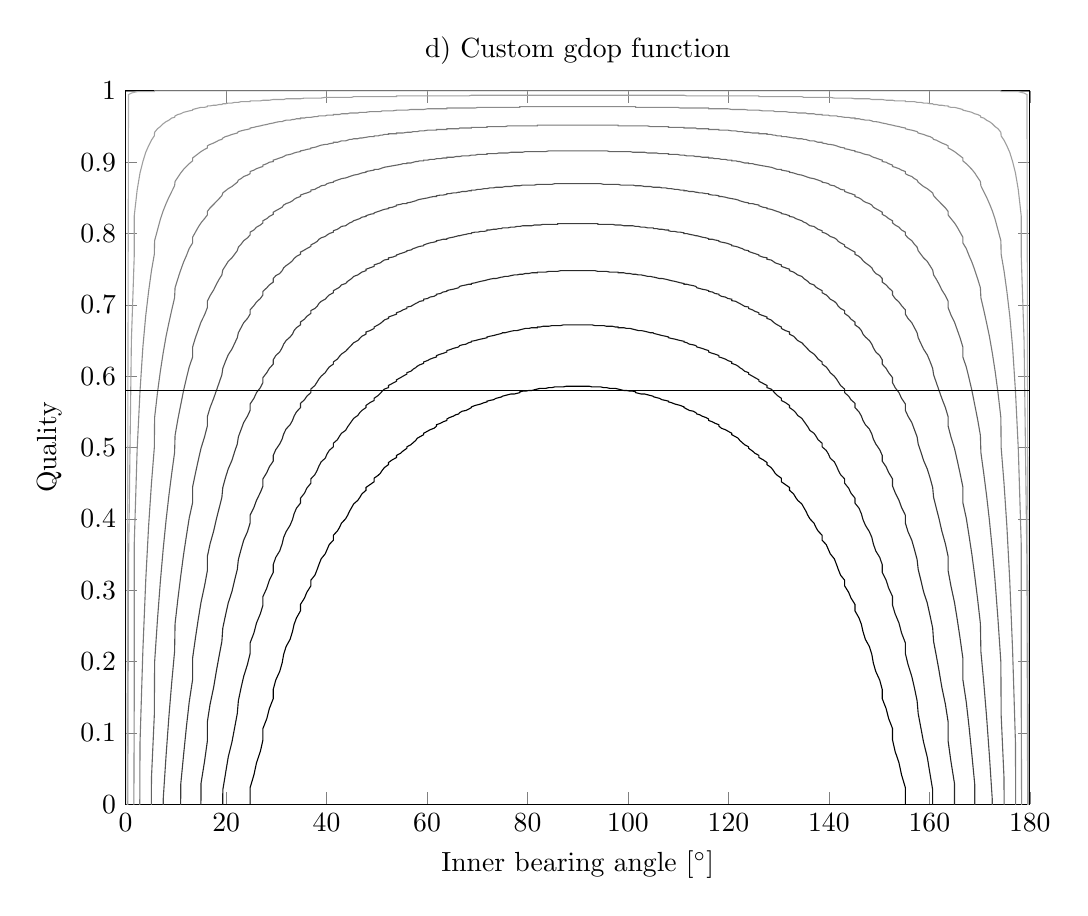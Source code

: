 % This file was created by matlab2tikz v0.4.0.
% Copyright (c) 2008--2013, Nico Schlömer <nico.schloemer@gmail.com>
% All rights reserved.
% 
% The latest updates can be retrieved from
%   http://www.mathworks.com/matlabcentral/fileexchange/22022-matlab2tikz
% where you can also make suggestions and rate matlab2tikz.
% 
% 
% 

% defining custom colors
\definecolor{mycolor1}{rgb}{0.622,0.622,0.622}%
\definecolor{mycolor2}{rgb}{0.544,0.544,0.544}%
\definecolor{mycolor3}{rgb}{0.467,0.467,0.467}%
\definecolor{mycolor4}{rgb}{0.389,0.389,0.389}%

\begin{tikzpicture}

\begin{axis}[%
width=4.521in,
height=3.566in,
scale only axis,
xmin=0,
xmax=180,
xlabel={Inner bearing angle $[^{\circ}]$},
ymin=0,
ymax=1,
ylabel={Quality},
title={d) Custom gdop function}
]
\addplot [
color=white!70!black,
solid,
forget plot
]
table[row sep=crcr]{
0 -1\\
0.573 0.995\\
1.146 0.997\\
1.718 0.998\\
1.718 0.998\\
2.291 0.999\\
2.862 0.999\\
3.434 0.999\\
4.004 0.999\\
4.574 0.999\\
5.143 0.999\\
5.711 0.999\\
5.768 1.0\\
6.34 1.0\\
6.911 1.0\\
7.481 1.0\\
8.049 1.0\\
8.616 1.0\\
9.181 1.0\\
9.744 1.0\\
9.841 1.0\\
10.408 1.0\\
10.972 1.0\\
11.535 1.0\\
12.095 1.0\\
12.653 1.0\\
13.339 1.0\\
13.339 1.0\\
13.897 1.0\\
14.452 1.0\\
15.005 1.0\\
15.709 1.0\\
16.26 1.0\\
16.26 1.0\\
16.809 1.0\\
17.526 1.0\\
18.072 1.0\\
18.616 1.0\\
19.156 1.0\\
19.344 1.0\\
19.885 1.0\\
20.422 1.0\\
21.161 1.0\\
21.695 1.0\\
22.225 1.0\\
22.443 1.0\\
22.973 1.0\\
23.499 1.0\\
24.254 1.0\\
24.775 1.0\\
24.775 1.0\\
25.537 1.0\\
26.053 1.0\\
26.822 1.0\\
27.332 1.0\\
27.332 1.0\\
28.106 1.0\\
28.61 1.0\\
29.389 1.0\\
29.389 1.0\\
29.887 1.0\\
30.669 1.0\\
31.159 1.0\\
31.457 1.0\\
31.945 1.0\\
32.735 1.0\\
33.215 1.0\\
33.53 1.0\\
34.007 1.0\\
34.804 1.0\\
34.804 1.0\\
35.605 1.0\\
36.069 1.0\\
36.87 1.0\\
36.87 1.0\\
37.674 1.0\\
38.125 1.0\\
38.48 1.0\\
38.928 1.0\\
39.732 1.0\\
40.101 1.0\\
40.539 1.0\\
41.348 1.0\\
41.348 1.0\\
42.158 1.0\\
42.58 1.0\\
42.969 1.0\\
43.781 1.0\\
44.193 1.0\\
44.594 1.0\\
45 1.0\\
45.406 1.0\\
46.219 1.0\\
46.614 1.0\\
47.031 1.0\\
47.842 1.0\\
47.842 1.0\\
48.652 1.0\\
49.461 1.0\\
49.461 1.0\\
50.268 1.0\\
50.711 1.0\\
51.072 1.0\\
51.52 1.0\\
52.326 1.0\\
52.326 1.0\\
53.13 1.0\\
53.931 1.0\\
53.931 1.0\\
54.728 1.0\\
55.196 1.0\\
55.993 1.0\\
55.993 1.0\\
56.785 1.0\\
57.265 1.0\\
57.75 1.0\\
58.055 1.0\\
58.543 1.0\\
59.331 1.0\\
59.331 1.0\\
60.113 1.0\\
60.611 1.0\\
61.39 1.0\\
61.894 1.0\\
61.894 1.0\\
62.668 1.0\\
63.178 1.0\\
63.947 1.0\\
63.947 1.0\\
64.463 1.0\\
65.225 1.0\\
65.746 1.0\\
66.272 1.0\\
66.501 1.0\\
67.027 1.0\\
67.775 1.0\\
68.305 1.0\\
68.839 1.0\\
68.839 1.0\\
69.578 1.0\\
70.115 1.0\\
70.656 1.0\\
71.384 1.0\\
71.928 1.0\\
71.928 1.0\\
72.474 1.0\\
73.191 1.0\\
73.74 1.0\\
74.291 1.0\\
74.846 1.0\\
74.995 1.0\\
75.548 1.0\\
76.103 1.0\\
76.661 1.0\\
77.347 1.0\\
77.905 1.0\\
78.465 1.0\\
78.465 1.0\\
79.028 1.0\\
79.592 1.0\\
80.256 1.0\\
80.819 1.0\\
81.384 1.0\\
81.951 1.0\\
81.951 1.0\\
82.519 1.0\\
83.089 1.0\\
83.66 1.0\\
84.232 1.0\\
84.857 1.0\\
85.426 1.0\\
85.996 1.0\\
85.996 1.0\\
86.566 1.0\\
87.138 1.0\\
87.709 1.0\\
88.282 1.0\\
88.854 1.0\\
89.427 1.0\\
90 1.0\\
90 1.0\\
90.573 1.0\\
91.146 1.0\\
91.718 1.0\\
92.291 1.0\\
92.862 1.0\\
93.434 1.0\\
94.004 1.0\\
94.004 1.0\\
94.574 1.0\\
95.143 1.0\\
95.768 1.0\\
96.34 1.0\\
96.911 1.0\\
97.481 1.0\\
98.049 1.0\\
98.049 1.0\\
98.616 1.0\\
99.181 1.0\\
99.744 1.0\\
100.408 1.0\\
100.972 1.0\\
101.535 1.0\\
101.535 1.0\\
102.095 1.0\\
102.653 1.0\\
103.339 1.0\\
103.897 1.0\\
104.452 1.0\\
105.005 1.0\\
105.154 1.0\\
105.709 1.0\\
106.26 1.0\\
106.809 1.0\\
107.526 1.0\\
108.072 1.0\\
108.072 1.0\\
108.616 1.0\\
109.344 1.0\\
109.885 1.0\\
110.422 1.0\\
111.161 1.0\\
111.161 1.0\\
111.695 1.0\\
112.225 1.0\\
112.973 1.0\\
113.499 1.0\\
113.728 1.0\\
114.254 1.0\\
114.775 1.0\\
115.537 1.0\\
116.053 1.0\\
116.053 1.0\\
116.822 1.0\\
117.332 1.0\\
118.106 1.0\\
118.106 1.0\\
118.61 1.0\\
119.389 1.0\\
119.887 1.0\\
120.669 1.0\\
120.669 1.0\\
121.457 1.0\\
121.945 1.0\\
122.25 1.0\\
122.735 1.0\\
123.215 1.0\\
124.007 1.0\\
124.007 1.0\\
124.804 1.0\\
125.272 1.0\\
126.069 1.0\\
126.069 1.0\\
126.87 1.0\\
127.674 1.0\\
127.674 1.0\\
128.48 1.0\\
128.928 1.0\\
129.289 1.0\\
129.732 1.0\\
130.539 1.0\\
130.539 1.0\\
131.348 1.0\\
132.158 1.0\\
132.158 1.0\\
132.969 1.0\\
133.386 1.0\\
133.781 1.0\\
134.594 1.0\\
135 1.0\\
135.406 1.0\\
135.807 1.0\\
136.219 1.0\\
137.031 1.0\\
137.42 1.0\\
137.842 1.0\\
138.652 1.0\\
138.652 1.0\\
139.461 1.0\\
139.899 1.0\\
140.268 1.0\\
141.072 1.0\\
141.52 1.0\\
141.875 1.0\\
142.326 1.0\\
143.13 1.0\\
143.13 1.0\\
143.931 1.0\\
144.395 1.0\\
145.196 1.0\\
145.196 1.0\\
145.993 1.0\\
146.47 1.0\\
146.785 1.0\\
147.265 1.0\\
148.055 1.0\\
148.543 1.0\\
148.841 1.0\\
149.331 1.0\\
150.113 1.0\\
150.611 1.0\\
150.611 1.0\\
151.39 1.0\\
151.894 1.0\\
152.668 1.0\\
152.668 1.0\\
153.178 1.0\\
153.947 1.0\\
154.463 1.0\\
155.225 1.0\\
155.225 1.0\\
155.746 1.0\\
156.501 1.0\\
157.027 1.0\\
157.557 1.0\\
157.775 1.0\\
158.305 1.0\\
158.839 1.0\\
159.578 1.0\\
160.115 1.0\\
160.656 1.0\\
160.844 1.0\\
161.384 1.0\\
161.928 1.0\\
162.474 1.0\\
163.191 1.0\\
163.74 1.0\\
163.74 1.0\\
164.291 1.0\\
164.995 1.0\\
165.548 1.0\\
166.103 1.0\\
166.661 1.0\\
166.661 1.0\\
167.347 1.0\\
167.905 1.0\\
168.465 1.0\\
169.028 1.0\\
169.592 1.0\\
170.159 1.0\\
170.256 1.0\\
170.819 1.0\\
171.384 1.0\\
171.951 1.0\\
172.519 1.0\\
173.089 1.0\\
173.66 1.0\\
174.232 1.0\\
174.289 0.999\\
174.857 0.999\\
175.426 0.999\\
175.996 0.999\\
176.566 0.999\\
177.138 0.999\\
177.709 0.999\\
178.282 0.998\\
178.282 0.998\\
178.854 0.997\\
179.427 0.995\\
180 -1\\
};
\addplot [
color=mycolor1,
solid,
forget plot
]
table[row sep=crcr]{
0 -1\\
0.573 0.334\\
1.146 0.65\\
1.718 0.77\\
1.718 0.825\\
2.291 0.861\\
2.862 0.885\\
3.434 0.901\\
4.004 0.914\\
4.574 0.923\\
5.143 0.931\\
5.711 0.937\\
5.768 0.942\\
6.34 0.947\\
6.911 0.95\\
7.481 0.954\\
8.049 0.957\\
8.616 0.959\\
9.181 0.962\\
9.744 0.963\\
9.841 0.965\\
10.408 0.967\\
10.972 0.968\\
11.535 0.97\\
12.095 0.971\\
12.653 0.972\\
13.339 0.973\\
13.339 0.974\\
13.897 0.975\\
14.452 0.976\\
15.005 0.977\\
15.709 0.977\\
16.26 0.978\\
16.26 0.979\\
16.809 0.979\\
17.526 0.98\\
18.072 0.98\\
18.616 0.981\\
19.156 0.981\\
19.344 0.982\\
19.885 0.982\\
20.422 0.983\\
21.161 0.983\\
21.695 0.984\\
22.225 0.984\\
22.443 0.984\\
22.973 0.985\\
23.499 0.985\\
24.254 0.985\\
24.775 0.985\\
24.775 0.986\\
25.537 0.986\\
26.053 0.986\\
26.822 0.986\\
27.332 0.987\\
27.332 0.987\\
28.106 0.987\\
28.61 0.987\\
29.389 0.988\\
29.389 0.988\\
29.887 0.988\\
30.669 0.988\\
31.159 0.988\\
31.457 0.988\\
31.945 0.989\\
32.735 0.989\\
33.215 0.989\\
33.53 0.989\\
34.007 0.989\\
34.804 0.989\\
34.804 0.989\\
35.605 0.99\\
36.069 0.99\\
36.87 0.99\\
36.87 0.99\\
37.674 0.99\\
38.125 0.99\\
38.48 0.99\\
38.928 0.99\\
39.732 0.991\\
40.101 0.991\\
40.539 0.991\\
41.348 0.991\\
41.348 0.991\\
42.158 0.991\\
42.58 0.991\\
42.969 0.991\\
43.781 0.991\\
44.193 0.991\\
44.594 0.991\\
45 0.991\\
45.406 0.992\\
46.219 0.992\\
46.614 0.992\\
47.031 0.992\\
47.842 0.992\\
47.842 0.992\\
48.652 0.992\\
49.461 0.992\\
49.461 0.992\\
50.268 0.992\\
50.711 0.992\\
51.072 0.992\\
51.52 0.992\\
52.326 0.992\\
52.326 0.992\\
53.13 0.992\\
53.931 0.992\\
53.931 0.993\\
54.728 0.993\\
55.196 0.993\\
55.993 0.993\\
55.993 0.993\\
56.785 0.993\\
57.265 0.993\\
57.75 0.993\\
58.055 0.993\\
58.543 0.993\\
59.331 0.993\\
59.331 0.993\\
60.113 0.993\\
60.611 0.993\\
61.39 0.993\\
61.894 0.993\\
61.894 0.993\\
62.668 0.993\\
63.178 0.993\\
63.947 0.993\\
63.947 0.993\\
64.463 0.993\\
65.225 0.993\\
65.746 0.993\\
66.272 0.993\\
66.501 0.993\\
67.027 0.993\\
67.775 0.993\\
68.305 0.993\\
68.839 0.994\\
68.839 0.994\\
69.578 0.994\\
70.115 0.994\\
70.656 0.994\\
71.384 0.994\\
71.928 0.994\\
71.928 0.994\\
72.474 0.994\\
73.191 0.994\\
73.74 0.994\\
74.291 0.994\\
74.846 0.994\\
74.995 0.994\\
75.548 0.994\\
76.103 0.994\\
76.661 0.994\\
77.347 0.994\\
77.905 0.994\\
78.465 0.994\\
78.465 0.994\\
79.028 0.994\\
79.592 0.994\\
80.256 0.994\\
80.819 0.994\\
81.384 0.994\\
81.951 0.994\\
81.951 0.994\\
82.519 0.994\\
83.089 0.994\\
83.66 0.994\\
84.232 0.994\\
84.857 0.994\\
85.426 0.994\\
85.996 0.994\\
85.996 0.994\\
86.566 0.994\\
87.138 0.994\\
87.709 0.994\\
88.282 0.994\\
88.854 0.994\\
89.427 0.994\\
90 0.994\\
90 0.994\\
90.573 0.994\\
91.146 0.994\\
91.718 0.994\\
92.291 0.994\\
92.862 0.994\\
93.434 0.994\\
94.004 0.994\\
94.004 0.994\\
94.574 0.994\\
95.143 0.994\\
95.768 0.994\\
96.34 0.994\\
96.911 0.994\\
97.481 0.994\\
98.049 0.994\\
98.049 0.994\\
98.616 0.994\\
99.181 0.994\\
99.744 0.994\\
100.408 0.994\\
100.972 0.994\\
101.535 0.994\\
101.535 0.994\\
102.095 0.994\\
102.653 0.994\\
103.339 0.994\\
103.897 0.994\\
104.452 0.994\\
105.005 0.994\\
105.154 0.994\\
105.709 0.994\\
106.26 0.994\\
106.809 0.994\\
107.526 0.994\\
108.072 0.994\\
108.072 0.994\\
108.616 0.994\\
109.344 0.994\\
109.885 0.994\\
110.422 0.994\\
111.161 0.994\\
111.161 0.994\\
111.695 0.993\\
112.225 0.993\\
112.973 0.993\\
113.499 0.993\\
113.728 0.993\\
114.254 0.993\\
114.775 0.993\\
115.537 0.993\\
116.053 0.993\\
116.053 0.993\\
116.822 0.993\\
117.332 0.993\\
118.106 0.993\\
118.106 0.993\\
118.61 0.993\\
119.389 0.993\\
119.887 0.993\\
120.669 0.993\\
120.669 0.993\\
121.457 0.993\\
121.945 0.993\\
122.25 0.993\\
122.735 0.993\\
123.215 0.993\\
124.007 0.993\\
124.007 0.993\\
124.804 0.993\\
125.272 0.993\\
126.069 0.993\\
126.069 0.992\\
126.87 0.992\\
127.674 0.992\\
127.674 0.992\\
128.48 0.992\\
128.928 0.992\\
129.289 0.992\\
129.732 0.992\\
130.539 0.992\\
130.539 0.992\\
131.348 0.992\\
132.158 0.992\\
132.158 0.992\\
132.969 0.992\\
133.386 0.992\\
133.781 0.992\\
134.594 0.992\\
135 0.991\\
135.406 0.991\\
135.807 0.991\\
136.219 0.991\\
137.031 0.991\\
137.42 0.991\\
137.842 0.991\\
138.652 0.991\\
138.652 0.991\\
139.461 0.991\\
139.899 0.991\\
140.268 0.991\\
141.072 0.99\\
141.52 0.99\\
141.875 0.99\\
142.326 0.99\\
143.13 0.99\\
143.13 0.99\\
143.931 0.99\\
144.395 0.99\\
145.196 0.989\\
145.196 0.989\\
145.993 0.989\\
146.47 0.989\\
146.785 0.989\\
147.265 0.989\\
148.055 0.989\\
148.543 0.988\\
148.841 0.988\\
149.331 0.988\\
150.113 0.988\\
150.611 0.988\\
150.611 0.988\\
151.39 0.987\\
151.894 0.987\\
152.668 0.987\\
152.668 0.987\\
153.178 0.986\\
153.947 0.986\\
154.463 0.986\\
155.225 0.986\\
155.225 0.985\\
155.746 0.985\\
156.501 0.985\\
157.027 0.985\\
157.557 0.984\\
157.775 0.984\\
158.305 0.984\\
158.839 0.983\\
159.578 0.983\\
160.115 0.982\\
160.656 0.982\\
160.844 0.981\\
161.384 0.981\\
161.928 0.98\\
162.474 0.98\\
163.191 0.979\\
163.74 0.979\\
163.74 0.978\\
164.291 0.977\\
164.995 0.977\\
165.548 0.976\\
166.103 0.975\\
166.661 0.974\\
166.661 0.973\\
167.347 0.972\\
167.905 0.971\\
168.465 0.97\\
169.028 0.968\\
169.592 0.967\\
170.159 0.965\\
170.256 0.963\\
170.819 0.962\\
171.384 0.959\\
171.951 0.957\\
172.519 0.954\\
173.089 0.95\\
173.66 0.947\\
174.232 0.942\\
174.289 0.937\\
174.857 0.931\\
175.426 0.923\\
175.996 0.914\\
176.566 0.901\\
177.138 0.885\\
177.709 0.861\\
178.282 0.825\\
178.282 0.77\\
178.854 0.65\\
179.427 0.334\\
180 -1\\
};
\addplot [
color=mycolor2,
solid,
forget plot
]
table[row sep=crcr]{
1.146 -1\\
1.718 0.158\\
1.718 0.366\\
2.291 0.497\\
2.862 0.579\\
3.434 0.641\\
4.004 0.685\\
4.574 0.719\\
5.143 0.748\\
5.711 0.771\\
5.768 0.79\\
6.34 0.805\\
6.911 0.82\\
7.481 0.832\\
8.049 0.842\\
8.616 0.851\\
9.181 0.859\\
9.744 0.867\\
9.841 0.873\\
10.408 0.879\\
10.972 0.885\\
11.535 0.89\\
12.095 0.894\\
12.653 0.898\\
13.339 0.902\\
13.339 0.906\\
13.897 0.909\\
14.452 0.912\\
15.005 0.915\\
15.709 0.918\\
16.26 0.92\\
16.26 0.923\\
16.809 0.925\\
17.526 0.927\\
18.072 0.929\\
18.616 0.931\\
19.156 0.932\\
19.344 0.934\\
19.885 0.936\\
20.422 0.937\\
21.161 0.939\\
21.695 0.94\\
22.225 0.941\\
22.443 0.943\\
22.973 0.944\\
23.499 0.945\\
24.254 0.946\\
24.775 0.947\\
24.775 0.948\\
25.537 0.949\\
26.053 0.95\\
26.822 0.951\\
27.332 0.952\\
27.332 0.952\\
28.106 0.953\\
28.61 0.954\\
29.389 0.955\\
29.389 0.955\\
29.887 0.956\\
30.669 0.957\\
31.159 0.957\\
31.457 0.958\\
31.945 0.959\\
32.735 0.959\\
33.215 0.96\\
33.53 0.96\\
34.007 0.961\\
34.804 0.961\\
34.804 0.962\\
35.605 0.962\\
36.069 0.963\\
36.87 0.963\\
36.87 0.963\\
37.674 0.964\\
38.125 0.964\\
38.48 0.965\\
38.928 0.965\\
39.732 0.965\\
40.101 0.966\\
40.539 0.966\\
41.348 0.966\\
41.348 0.967\\
42.158 0.967\\
42.58 0.967\\
42.969 0.968\\
43.781 0.968\\
44.193 0.968\\
44.594 0.969\\
45 0.969\\
45.406 0.969\\
46.219 0.969\\
46.614 0.97\\
47.031 0.97\\
47.842 0.97\\
47.842 0.97\\
48.652 0.971\\
49.461 0.971\\
49.461 0.971\\
50.268 0.971\\
50.711 0.971\\
51.072 0.972\\
51.52 0.972\\
52.326 0.972\\
52.326 0.972\\
53.13 0.972\\
53.931 0.973\\
53.931 0.973\\
54.728 0.973\\
55.196 0.973\\
55.993 0.973\\
55.993 0.973\\
56.785 0.974\\
57.265 0.974\\
57.75 0.974\\
58.055 0.974\\
58.543 0.974\\
59.331 0.974\\
59.331 0.974\\
60.113 0.975\\
60.611 0.975\\
61.39 0.975\\
61.894 0.975\\
61.894 0.975\\
62.668 0.975\\
63.178 0.975\\
63.947 0.975\\
63.947 0.976\\
64.463 0.976\\
65.225 0.976\\
65.746 0.976\\
66.272 0.976\\
66.501 0.976\\
67.027 0.976\\
67.775 0.976\\
68.305 0.976\\
68.839 0.976\\
68.839 0.976\\
69.578 0.976\\
70.115 0.977\\
70.656 0.977\\
71.384 0.977\\
71.928 0.977\\
71.928 0.977\\
72.474 0.977\\
73.191 0.977\\
73.74 0.977\\
74.291 0.977\\
74.846 0.977\\
74.995 0.977\\
75.548 0.977\\
76.103 0.977\\
76.661 0.977\\
77.347 0.977\\
77.905 0.977\\
78.465 0.977\\
78.465 0.978\\
79.028 0.978\\
79.592 0.978\\
80.256 0.978\\
80.819 0.978\\
81.384 0.978\\
81.951 0.978\\
81.951 0.978\\
82.519 0.978\\
83.089 0.978\\
83.66 0.978\\
84.232 0.978\\
84.857 0.978\\
85.426 0.978\\
85.996 0.978\\
85.996 0.978\\
86.566 0.978\\
87.138 0.978\\
87.709 0.978\\
88.282 0.978\\
88.854 0.978\\
89.427 0.978\\
90 0.978\\
90 0.978\\
90.573 0.978\\
91.146 0.978\\
91.718 0.978\\
92.291 0.978\\
92.862 0.978\\
93.434 0.978\\
94.004 0.978\\
94.004 0.978\\
94.574 0.978\\
95.143 0.978\\
95.768 0.978\\
96.34 0.978\\
96.911 0.978\\
97.481 0.978\\
98.049 0.978\\
98.049 0.978\\
98.616 0.978\\
99.181 0.978\\
99.744 0.978\\
100.408 0.978\\
100.972 0.978\\
101.535 0.978\\
101.535 0.977\\
102.095 0.977\\
102.653 0.977\\
103.339 0.977\\
103.897 0.977\\
104.452 0.977\\
105.005 0.977\\
105.154 0.977\\
105.709 0.977\\
106.26 0.977\\
106.809 0.977\\
107.526 0.977\\
108.072 0.977\\
108.072 0.977\\
108.616 0.977\\
109.344 0.977\\
109.885 0.977\\
110.422 0.976\\
111.161 0.976\\
111.161 0.976\\
111.695 0.976\\
112.225 0.976\\
112.973 0.976\\
113.499 0.976\\
113.728 0.976\\
114.254 0.976\\
114.775 0.976\\
115.537 0.976\\
116.053 0.976\\
116.053 0.975\\
116.822 0.975\\
117.332 0.975\\
118.106 0.975\\
118.106 0.975\\
118.61 0.975\\
119.389 0.975\\
119.887 0.975\\
120.669 0.974\\
120.669 0.974\\
121.457 0.974\\
121.945 0.974\\
122.25 0.974\\
122.735 0.974\\
123.215 0.974\\
124.007 0.973\\
124.007 0.973\\
124.804 0.973\\
125.272 0.973\\
126.069 0.973\\
126.069 0.973\\
126.87 0.972\\
127.674 0.972\\
127.674 0.972\\
128.48 0.972\\
128.928 0.972\\
129.289 0.971\\
129.732 0.971\\
130.539 0.971\\
130.539 0.971\\
131.348 0.971\\
132.158 0.97\\
132.158 0.97\\
132.969 0.97\\
133.386 0.97\\
133.781 0.969\\
134.594 0.969\\
135 0.969\\
135.406 0.969\\
135.807 0.968\\
136.219 0.968\\
137.031 0.968\\
137.42 0.967\\
137.842 0.967\\
138.652 0.967\\
138.652 0.966\\
139.461 0.966\\
139.899 0.966\\
140.268 0.965\\
141.072 0.965\\
141.52 0.965\\
141.875 0.964\\
142.326 0.964\\
143.13 0.963\\
143.13 0.963\\
143.931 0.963\\
144.395 0.962\\
145.196 0.962\\
145.196 0.961\\
145.993 0.961\\
146.47 0.96\\
146.785 0.96\\
147.265 0.959\\
148.055 0.959\\
148.543 0.958\\
148.841 0.957\\
149.331 0.957\\
150.113 0.956\\
150.611 0.955\\
150.611 0.955\\
151.39 0.954\\
151.894 0.953\\
152.668 0.952\\
152.668 0.952\\
153.178 0.951\\
153.947 0.95\\
154.463 0.949\\
155.225 0.948\\
155.225 0.947\\
155.746 0.946\\
156.501 0.945\\
157.027 0.944\\
157.557 0.943\\
157.775 0.941\\
158.305 0.94\\
158.839 0.939\\
159.578 0.937\\
160.115 0.936\\
160.656 0.934\\
160.844 0.932\\
161.384 0.931\\
161.928 0.929\\
162.474 0.927\\
163.191 0.925\\
163.74 0.923\\
163.74 0.92\\
164.291 0.918\\
164.995 0.915\\
165.548 0.912\\
166.103 0.909\\
166.661 0.906\\
166.661 0.902\\
167.347 0.898\\
167.905 0.894\\
168.465 0.89\\
169.028 0.885\\
169.592 0.879\\
170.159 0.873\\
170.256 0.867\\
170.819 0.859\\
171.384 0.851\\
171.951 0.842\\
172.519 0.832\\
173.089 0.82\\
173.66 0.805\\
174.232 0.79\\
174.289 0.771\\
174.857 0.748\\
175.426 0.719\\
175.996 0.685\\
176.566 0.641\\
177.138 0.579\\
177.709 0.497\\
178.282 0.366\\
178.282 0.158\\
178.854 -1\\
};
\addplot [
color=mycolor3,
solid,
forget plot
]
table[row sep=crcr]{
2.291 -1\\
2.862 0.086\\
3.434 0.216\\
4.004 0.314\\
4.574 0.39\\
5.143 0.45\\
5.711 0.5\\
5.768 0.542\\
6.34 0.577\\
6.911 0.607\\
7.481 0.633\\
8.049 0.656\\
8.616 0.675\\
9.181 0.693\\
9.744 0.71\\
9.841 0.724\\
10.408 0.737\\
10.972 0.749\\
11.535 0.76\\
12.095 0.769\\
12.653 0.779\\
13.339 0.787\\
13.339 0.795\\
13.897 0.802\\
14.452 0.809\\
15.005 0.815\\
15.709 0.821\\
16.26 0.826\\
16.26 0.831\\
16.809 0.836\\
17.526 0.841\\
18.072 0.845\\
18.616 0.849\\
19.156 0.853\\
19.344 0.857\\
19.885 0.86\\
20.422 0.863\\
21.161 0.866\\
21.695 0.869\\
22.225 0.872\\
22.443 0.875\\
22.973 0.877\\
23.499 0.88\\
24.254 0.882\\
24.775 0.884\\
24.775 0.887\\
25.537 0.889\\
26.053 0.891\\
26.822 0.893\\
27.332 0.894\\
27.332 0.896\\
28.106 0.898\\
28.61 0.9\\
29.389 0.901\\
29.389 0.903\\
29.887 0.904\\
30.669 0.906\\
31.159 0.907\\
31.457 0.908\\
31.945 0.91\\
32.735 0.911\\
33.215 0.912\\
33.53 0.913\\
34.007 0.914\\
34.804 0.915\\
34.804 0.916\\
35.605 0.917\\
36.069 0.918\\
36.87 0.919\\
36.87 0.92\\
37.674 0.921\\
38.125 0.922\\
38.48 0.923\\
38.928 0.924\\
39.732 0.925\\
40.101 0.925\\
40.539 0.926\\
41.348 0.927\\
41.348 0.928\\
42.158 0.928\\
42.58 0.929\\
42.969 0.93\\
43.781 0.93\\
44.193 0.931\\
44.594 0.932\\
45 0.932\\
45.406 0.933\\
46.219 0.933\\
46.614 0.934\\
47.031 0.934\\
47.842 0.935\\
47.842 0.935\\
48.652 0.936\\
49.461 0.936\\
49.461 0.937\\
50.268 0.937\\
50.711 0.938\\
51.072 0.938\\
51.52 0.939\\
52.326 0.939\\
52.326 0.94\\
53.13 0.94\\
53.931 0.94\\
53.931 0.941\\
54.728 0.941\\
55.196 0.941\\
55.993 0.942\\
55.993 0.942\\
56.785 0.942\\
57.265 0.943\\
57.75 0.943\\
58.055 0.943\\
58.543 0.944\\
59.331 0.944\\
59.331 0.944\\
60.113 0.945\\
60.611 0.945\\
61.39 0.945\\
61.894 0.945\\
61.894 0.946\\
62.668 0.946\\
63.178 0.946\\
63.947 0.946\\
63.947 0.947\\
64.463 0.947\\
65.225 0.947\\
65.746 0.947\\
66.272 0.947\\
66.501 0.948\\
67.027 0.948\\
67.775 0.948\\
68.305 0.948\\
68.839 0.948\\
68.839 0.949\\
69.578 0.949\\
70.115 0.949\\
70.656 0.949\\
71.384 0.949\\
71.928 0.949\\
71.928 0.95\\
72.474 0.95\\
73.191 0.95\\
73.74 0.95\\
74.291 0.95\\
74.846 0.95\\
74.995 0.95\\
75.548 0.95\\
76.103 0.951\\
76.661 0.951\\
77.347 0.951\\
77.905 0.951\\
78.465 0.951\\
78.465 0.951\\
79.028 0.951\\
79.592 0.951\\
80.256 0.951\\
80.819 0.951\\
81.384 0.951\\
81.951 0.951\\
81.951 0.952\\
82.519 0.952\\
83.089 0.952\\
83.66 0.952\\
84.232 0.952\\
84.857 0.952\\
85.426 0.952\\
85.996 0.952\\
85.996 0.952\\
86.566 0.952\\
87.138 0.952\\
87.709 0.952\\
88.282 0.952\\
88.854 0.952\\
89.427 0.952\\
90 0.952\\
90 0.952\\
90.573 0.952\\
91.146 0.952\\
91.718 0.952\\
92.291 0.952\\
92.862 0.952\\
93.434 0.952\\
94.004 0.952\\
94.004 0.952\\
94.574 0.952\\
95.143 0.952\\
95.768 0.952\\
96.34 0.952\\
96.911 0.952\\
97.481 0.952\\
98.049 0.952\\
98.049 0.951\\
98.616 0.951\\
99.181 0.951\\
99.744 0.951\\
100.408 0.951\\
100.972 0.951\\
101.535 0.951\\
101.535 0.951\\
102.095 0.951\\
102.653 0.951\\
103.339 0.951\\
103.897 0.951\\
104.452 0.95\\
105.005 0.95\\
105.154 0.95\\
105.709 0.95\\
106.26 0.95\\
106.809 0.95\\
107.526 0.95\\
108.072 0.95\\
108.072 0.949\\
108.616 0.949\\
109.344 0.949\\
109.885 0.949\\
110.422 0.949\\
111.161 0.949\\
111.161 0.948\\
111.695 0.948\\
112.225 0.948\\
112.973 0.948\\
113.499 0.948\\
113.728 0.947\\
114.254 0.947\\
114.775 0.947\\
115.537 0.947\\
116.053 0.947\\
116.053 0.946\\
116.822 0.946\\
117.332 0.946\\
118.106 0.946\\
118.106 0.945\\
118.61 0.945\\
119.389 0.945\\
119.887 0.945\\
120.669 0.944\\
120.669 0.944\\
121.457 0.944\\
121.945 0.943\\
122.25 0.943\\
122.735 0.943\\
123.215 0.942\\
124.007 0.942\\
124.007 0.942\\
124.804 0.941\\
125.272 0.941\\
126.069 0.941\\
126.069 0.94\\
126.87 0.94\\
127.674 0.94\\
127.674 0.939\\
128.48 0.939\\
128.928 0.938\\
129.289 0.938\\
129.732 0.937\\
130.539 0.937\\
130.539 0.936\\
131.348 0.936\\
132.158 0.935\\
132.158 0.935\\
132.969 0.934\\
133.386 0.934\\
133.781 0.933\\
134.594 0.933\\
135 0.932\\
135.406 0.932\\
135.807 0.931\\
136.219 0.93\\
137.031 0.93\\
137.42 0.929\\
137.842 0.928\\
138.652 0.928\\
138.652 0.927\\
139.461 0.926\\
139.899 0.925\\
140.268 0.925\\
141.072 0.924\\
141.52 0.923\\
141.875 0.922\\
142.326 0.921\\
143.13 0.92\\
143.13 0.919\\
143.931 0.918\\
144.395 0.917\\
145.196 0.916\\
145.196 0.915\\
145.993 0.914\\
146.47 0.913\\
146.785 0.912\\
147.265 0.911\\
148.055 0.91\\
148.543 0.908\\
148.841 0.907\\
149.331 0.906\\
150.113 0.904\\
150.611 0.903\\
150.611 0.901\\
151.39 0.9\\
151.894 0.898\\
152.668 0.896\\
152.668 0.894\\
153.178 0.893\\
153.947 0.891\\
154.463 0.889\\
155.225 0.887\\
155.225 0.884\\
155.746 0.882\\
156.501 0.88\\
157.027 0.877\\
157.557 0.875\\
157.775 0.872\\
158.305 0.869\\
158.839 0.866\\
159.578 0.863\\
160.115 0.86\\
160.656 0.857\\
160.844 0.853\\
161.384 0.849\\
161.928 0.845\\
162.474 0.841\\
163.191 0.836\\
163.74 0.831\\
163.74 0.826\\
164.291 0.821\\
164.995 0.815\\
165.548 0.809\\
166.103 0.802\\
166.661 0.795\\
166.661 0.787\\
167.347 0.779\\
167.905 0.769\\
168.465 0.76\\
169.028 0.749\\
169.592 0.737\\
170.159 0.724\\
170.256 0.71\\
170.819 0.693\\
171.384 0.675\\
171.951 0.656\\
172.519 0.633\\
173.089 0.607\\
173.66 0.577\\
174.232 0.542\\
174.289 0.5\\
174.857 0.45\\
175.426 0.39\\
175.996 0.314\\
176.566 0.216\\
177.138 0.086\\
177.709 -1\\
};
\addplot [
color=mycolor4,
solid,
forget plot
]
table[row sep=crcr]{
4.574 -1\\
5.143 0.037\\
5.711 0.125\\
5.768 0.199\\
6.34 0.259\\
6.911 0.312\\
7.481 0.358\\
8.049 0.398\\
8.616 0.433\\
9.181 0.464\\
9.744 0.493\\
9.841 0.517\\
10.408 0.54\\
10.972 0.56\\
11.535 0.58\\
12.095 0.597\\
12.653 0.613\\
13.339 0.627\\
13.339 0.641\\
13.897 0.654\\
14.452 0.665\\
15.005 0.676\\
15.709 0.686\\
16.26 0.696\\
16.26 0.705\\
16.809 0.713\\
17.526 0.721\\
18.072 0.729\\
18.616 0.736\\
19.156 0.742\\
19.344 0.749\\
19.885 0.755\\
20.422 0.761\\
21.161 0.766\\
21.695 0.771\\
22.225 0.776\\
22.443 0.781\\
22.973 0.785\\
23.499 0.79\\
24.254 0.794\\
24.775 0.798\\
24.775 0.802\\
25.537 0.805\\
26.053 0.809\\
26.822 0.812\\
27.332 0.815\\
27.332 0.818\\
28.106 0.821\\
28.61 0.824\\
29.389 0.827\\
29.389 0.83\\
29.887 0.832\\
30.669 0.835\\
31.159 0.837\\
31.457 0.84\\
31.945 0.842\\
32.735 0.844\\
33.215 0.846\\
33.53 0.848\\
34.007 0.85\\
34.804 0.852\\
34.804 0.854\\
35.605 0.856\\
36.069 0.857\\
36.87 0.859\\
36.87 0.861\\
37.674 0.862\\
38.125 0.864\\
38.48 0.865\\
38.928 0.867\\
39.732 0.868\\
40.101 0.87\\
40.539 0.871\\
41.348 0.872\\
41.348 0.873\\
42.158 0.875\\
42.58 0.876\\
42.969 0.877\\
43.781 0.878\\
44.193 0.879\\
44.594 0.88\\
45 0.881\\
45.406 0.882\\
46.219 0.883\\
46.614 0.884\\
47.031 0.885\\
47.842 0.886\\
47.842 0.887\\
48.652 0.888\\
49.461 0.889\\
49.461 0.89\\
50.268 0.89\\
50.711 0.891\\
51.072 0.892\\
51.52 0.893\\
52.326 0.894\\
52.326 0.894\\
53.13 0.895\\
53.931 0.896\\
53.931 0.896\\
54.728 0.897\\
55.196 0.898\\
55.993 0.898\\
55.993 0.899\\
56.785 0.899\\
57.265 0.9\\
57.75 0.901\\
58.055 0.901\\
58.543 0.902\\
59.331 0.902\\
59.331 0.903\\
60.113 0.903\\
60.611 0.904\\
61.39 0.904\\
61.894 0.905\\
61.894 0.905\\
62.668 0.905\\
63.178 0.906\\
63.947 0.906\\
63.947 0.907\\
64.463 0.907\\
65.225 0.907\\
65.746 0.908\\
66.272 0.908\\
66.501 0.908\\
67.027 0.909\\
67.775 0.909\\
68.305 0.909\\
68.839 0.91\\
68.839 0.91\\
69.578 0.91\\
70.115 0.911\\
70.656 0.911\\
71.384 0.911\\
71.928 0.911\\
71.928 0.912\\
72.474 0.912\\
73.191 0.912\\
73.74 0.912\\
74.291 0.913\\
74.846 0.913\\
74.995 0.913\\
75.548 0.913\\
76.103 0.913\\
76.661 0.914\\
77.347 0.914\\
77.905 0.914\\
78.465 0.914\\
78.465 0.914\\
79.028 0.914\\
79.592 0.915\\
80.256 0.915\\
80.819 0.915\\
81.384 0.915\\
81.951 0.915\\
81.951 0.915\\
82.519 0.915\\
83.089 0.915\\
83.66 0.915\\
84.232 0.916\\
84.857 0.916\\
85.426 0.916\\
85.996 0.916\\
85.996 0.916\\
86.566 0.916\\
87.138 0.916\\
87.709 0.916\\
88.282 0.916\\
88.854 0.916\\
89.427 0.916\\
90 0.916\\
90 0.916\\
90.573 0.916\\
91.146 0.916\\
91.718 0.916\\
92.291 0.916\\
92.862 0.916\\
93.434 0.916\\
94.004 0.916\\
94.004 0.916\\
94.574 0.916\\
95.143 0.916\\
95.768 0.916\\
96.34 0.915\\
96.911 0.915\\
97.481 0.915\\
98.049 0.915\\
98.049 0.915\\
98.616 0.915\\
99.181 0.915\\
99.744 0.915\\
100.408 0.915\\
100.972 0.914\\
101.535 0.914\\
101.535 0.914\\
102.095 0.914\\
102.653 0.914\\
103.339 0.914\\
103.897 0.913\\
104.452 0.913\\
105.005 0.913\\
105.154 0.913\\
105.709 0.913\\
106.26 0.912\\
106.809 0.912\\
107.526 0.912\\
108.072 0.912\\
108.072 0.911\\
108.616 0.911\\
109.344 0.911\\
109.885 0.911\\
110.422 0.91\\
111.161 0.91\\
111.161 0.91\\
111.695 0.909\\
112.225 0.909\\
112.973 0.909\\
113.499 0.908\\
113.728 0.908\\
114.254 0.908\\
114.775 0.907\\
115.537 0.907\\
116.053 0.907\\
116.053 0.906\\
116.822 0.906\\
117.332 0.905\\
118.106 0.905\\
118.106 0.905\\
118.61 0.904\\
119.389 0.904\\
119.887 0.903\\
120.669 0.903\\
120.669 0.902\\
121.457 0.902\\
121.945 0.901\\
122.25 0.901\\
122.735 0.9\\
123.215 0.899\\
124.007 0.899\\
124.007 0.898\\
124.804 0.898\\
125.272 0.897\\
126.069 0.896\\
126.069 0.896\\
126.87 0.895\\
127.674 0.894\\
127.674 0.894\\
128.48 0.893\\
128.928 0.892\\
129.289 0.891\\
129.732 0.89\\
130.539 0.89\\
130.539 0.889\\
131.348 0.888\\
132.158 0.887\\
132.158 0.886\\
132.969 0.885\\
133.386 0.884\\
133.781 0.883\\
134.594 0.882\\
135 0.881\\
135.406 0.88\\
135.807 0.879\\
136.219 0.878\\
137.031 0.877\\
137.42 0.876\\
137.842 0.875\\
138.652 0.873\\
138.652 0.872\\
139.461 0.871\\
139.899 0.87\\
140.268 0.868\\
141.072 0.867\\
141.52 0.865\\
141.875 0.864\\
142.326 0.862\\
143.13 0.861\\
143.13 0.859\\
143.931 0.857\\
144.395 0.856\\
145.196 0.854\\
145.196 0.852\\
145.993 0.85\\
146.47 0.848\\
146.785 0.846\\
147.265 0.844\\
148.055 0.842\\
148.543 0.84\\
148.841 0.837\\
149.331 0.835\\
150.113 0.832\\
150.611 0.83\\
150.611 0.827\\
151.39 0.824\\
151.894 0.821\\
152.668 0.818\\
152.668 0.815\\
153.178 0.812\\
153.947 0.809\\
154.463 0.805\\
155.225 0.802\\
155.225 0.798\\
155.746 0.794\\
156.501 0.79\\
157.027 0.785\\
157.557 0.781\\
157.775 0.776\\
158.305 0.771\\
158.839 0.766\\
159.578 0.761\\
160.115 0.755\\
160.656 0.749\\
160.844 0.742\\
161.384 0.736\\
161.928 0.729\\
162.474 0.721\\
163.191 0.713\\
163.74 0.705\\
163.74 0.696\\
164.291 0.686\\
164.995 0.676\\
165.548 0.665\\
166.103 0.654\\
166.661 0.641\\
166.661 0.627\\
167.347 0.613\\
167.905 0.597\\
168.465 0.58\\
169.028 0.56\\
169.592 0.54\\
170.159 0.517\\
170.256 0.493\\
170.819 0.464\\
171.384 0.433\\
171.951 0.398\\
172.519 0.358\\
173.089 0.312\\
173.66 0.259\\
174.232 0.199\\
174.289 0.125\\
174.857 0.037\\
175.426 -1\\
};
\addplot [
color=mycolor1!50!black,
solid,
forget plot
]
table[row sep=crcr]{
6.911 -1\\
7.481 0.007\\
8.049 0.068\\
8.616 0.123\\
9.181 0.171\\
9.744 0.214\\
9.841 0.253\\
10.408 0.288\\
10.972 0.32\\
11.535 0.35\\
12.095 0.376\\
12.653 0.401\\
13.339 0.423\\
13.339 0.445\\
13.897 0.464\\
14.452 0.482\\
15.005 0.499\\
15.709 0.515\\
16.26 0.53\\
16.26 0.543\\
16.809 0.556\\
17.526 0.569\\
18.072 0.58\\
18.616 0.591\\
19.156 0.602\\
19.344 0.611\\
19.885 0.621\\
20.422 0.63\\
21.161 0.638\\
21.695 0.646\\
22.225 0.654\\
22.443 0.661\\
22.973 0.668\\
23.499 0.675\\
24.254 0.681\\
24.775 0.687\\
24.775 0.693\\
25.537 0.699\\
26.053 0.704\\
26.822 0.709\\
27.332 0.714\\
27.332 0.719\\
28.106 0.724\\
28.61 0.728\\
29.389 0.732\\
29.389 0.737\\
29.887 0.741\\
30.669 0.744\\
31.159 0.748\\
31.457 0.752\\
31.945 0.755\\
32.735 0.759\\
33.215 0.762\\
33.53 0.765\\
34.007 0.768\\
34.804 0.771\\
34.804 0.774\\
35.605 0.777\\
36.069 0.779\\
36.87 0.782\\
36.87 0.784\\
37.674 0.787\\
38.125 0.789\\
38.48 0.792\\
38.928 0.794\\
39.732 0.796\\
40.101 0.798\\
40.539 0.8\\
41.348 0.802\\
41.348 0.804\\
42.158 0.806\\
42.58 0.808\\
42.969 0.81\\
43.781 0.811\\
44.193 0.813\\
44.594 0.815\\
45 0.816\\
45.406 0.818\\
46.219 0.82\\
46.614 0.821\\
47.031 0.823\\
47.842 0.824\\
47.842 0.825\\
48.652 0.827\\
49.461 0.828\\
49.461 0.829\\
50.268 0.831\\
50.711 0.832\\
51.072 0.833\\
51.52 0.834\\
52.326 0.835\\
52.326 0.836\\
53.13 0.837\\
53.931 0.839\\
53.931 0.84\\
54.728 0.841\\
55.196 0.842\\
55.993 0.842\\
55.993 0.843\\
56.785 0.844\\
57.265 0.845\\
57.75 0.846\\
58.055 0.847\\
58.543 0.848\\
59.331 0.849\\
59.331 0.849\\
60.113 0.85\\
60.611 0.851\\
61.39 0.852\\
61.894 0.852\\
61.894 0.853\\
62.668 0.854\\
63.178 0.854\\
63.947 0.855\\
63.947 0.856\\
64.463 0.856\\
65.225 0.857\\
65.746 0.857\\
66.272 0.858\\
66.501 0.858\\
67.027 0.859\\
67.775 0.859\\
68.305 0.86\\
68.839 0.86\\
68.839 0.861\\
69.578 0.861\\
70.115 0.862\\
70.656 0.862\\
71.384 0.863\\
71.928 0.863\\
71.928 0.863\\
72.474 0.864\\
73.191 0.864\\
73.74 0.865\\
74.291 0.865\\
74.846 0.865\\
74.995 0.865\\
75.548 0.866\\
76.103 0.866\\
76.661 0.866\\
77.347 0.867\\
77.905 0.867\\
78.465 0.867\\
78.465 0.867\\
79.028 0.868\\
79.592 0.868\\
80.256 0.868\\
80.819 0.868\\
81.384 0.868\\
81.951 0.869\\
81.951 0.869\\
82.519 0.869\\
83.089 0.869\\
83.66 0.869\\
84.232 0.869\\
84.857 0.869\\
85.426 0.87\\
85.996 0.87\\
85.996 0.87\\
86.566 0.87\\
87.138 0.87\\
87.709 0.87\\
88.282 0.87\\
88.854 0.87\\
89.427 0.87\\
90 0.87\\
90 0.87\\
90.573 0.87\\
91.146 0.87\\
91.718 0.87\\
92.291 0.87\\
92.862 0.87\\
93.434 0.87\\
94.004 0.87\\
94.004 0.87\\
94.574 0.87\\
95.143 0.869\\
95.768 0.869\\
96.34 0.869\\
96.911 0.869\\
97.481 0.869\\
98.049 0.869\\
98.049 0.869\\
98.616 0.868\\
99.181 0.868\\
99.744 0.868\\
100.408 0.868\\
100.972 0.868\\
101.535 0.867\\
101.535 0.867\\
102.095 0.867\\
102.653 0.867\\
103.339 0.866\\
103.897 0.866\\
104.452 0.866\\
105.005 0.865\\
105.154 0.865\\
105.709 0.865\\
106.26 0.865\\
106.809 0.864\\
107.526 0.864\\
108.072 0.863\\
108.072 0.863\\
108.616 0.863\\
109.344 0.862\\
109.885 0.862\\
110.422 0.861\\
111.161 0.861\\
111.161 0.86\\
111.695 0.86\\
112.225 0.859\\
112.973 0.859\\
113.499 0.858\\
113.728 0.858\\
114.254 0.857\\
114.775 0.857\\
115.537 0.856\\
116.053 0.856\\
116.053 0.855\\
116.822 0.854\\
117.332 0.854\\
118.106 0.853\\
118.106 0.852\\
118.61 0.852\\
119.389 0.851\\
119.887 0.85\\
120.669 0.849\\
120.669 0.849\\
121.457 0.848\\
121.945 0.847\\
122.25 0.846\\
122.735 0.845\\
123.215 0.844\\
124.007 0.843\\
124.007 0.842\\
124.804 0.842\\
125.272 0.841\\
126.069 0.84\\
126.069 0.839\\
126.87 0.837\\
127.674 0.836\\
127.674 0.835\\
128.48 0.834\\
128.928 0.833\\
129.289 0.832\\
129.732 0.831\\
130.539 0.829\\
130.539 0.828\\
131.348 0.827\\
132.158 0.825\\
132.158 0.824\\
132.969 0.823\\
133.386 0.821\\
133.781 0.82\\
134.594 0.818\\
135 0.816\\
135.406 0.815\\
135.807 0.813\\
136.219 0.811\\
137.031 0.81\\
137.42 0.808\\
137.842 0.806\\
138.652 0.804\\
138.652 0.802\\
139.461 0.8\\
139.899 0.798\\
140.268 0.796\\
141.072 0.794\\
141.52 0.792\\
141.875 0.789\\
142.326 0.787\\
143.13 0.784\\
143.13 0.782\\
143.931 0.779\\
144.395 0.777\\
145.196 0.774\\
145.196 0.771\\
145.993 0.768\\
146.47 0.765\\
146.785 0.762\\
147.265 0.759\\
148.055 0.755\\
148.543 0.752\\
148.841 0.748\\
149.331 0.744\\
150.113 0.741\\
150.611 0.737\\
150.611 0.732\\
151.39 0.728\\
151.894 0.724\\
152.668 0.719\\
152.668 0.714\\
153.178 0.709\\
153.947 0.704\\
154.463 0.699\\
155.225 0.693\\
155.225 0.687\\
155.746 0.681\\
156.501 0.675\\
157.027 0.668\\
157.557 0.661\\
157.775 0.654\\
158.305 0.646\\
158.839 0.638\\
159.578 0.63\\
160.115 0.621\\
160.656 0.611\\
160.844 0.602\\
161.384 0.591\\
161.928 0.58\\
162.474 0.569\\
163.191 0.556\\
163.74 0.543\\
163.74 0.53\\
164.291 0.515\\
164.995 0.499\\
165.548 0.482\\
166.103 0.464\\
166.661 0.445\\
166.661 0.423\\
167.347 0.401\\
167.905 0.376\\
168.465 0.35\\
169.028 0.32\\
169.592 0.288\\
170.159 0.253\\
170.256 0.214\\
170.819 0.171\\
171.384 0.123\\
171.951 0.068\\
172.519 0.007\\
173.089 -1\\
};
\addplot [
color=mycolor3!50!black,
solid,
forget plot
]
table[row sep=crcr]{
10.408 -1\\
10.972 0.028\\
11.535 0.069\\
12.095 0.108\\
12.653 0.143\\
13.339 0.175\\
13.339 0.205\\
13.897 0.233\\
14.452 0.259\\
15.005 0.283\\
15.709 0.306\\
16.26 0.327\\
16.26 0.347\\
16.809 0.365\\
17.526 0.383\\
18.072 0.4\\
18.616 0.415\\
19.156 0.43\\
19.344 0.444\\
19.885 0.458\\
20.422 0.47\\
21.161 0.482\\
21.695 0.494\\
22.225 0.505\\
22.443 0.515\\
22.973 0.525\\
23.499 0.535\\
24.254 0.544\\
24.775 0.552\\
24.775 0.561\\
25.537 0.569\\
26.053 0.577\\
26.822 0.584\\
27.332 0.591\\
27.332 0.598\\
28.106 0.605\\
28.61 0.611\\
29.389 0.617\\
29.389 0.623\\
29.887 0.629\\
30.669 0.634\\
31.159 0.64\\
31.457 0.645\\
31.945 0.65\\
32.735 0.655\\
33.215 0.659\\
33.53 0.664\\
34.007 0.668\\
34.804 0.672\\
34.804 0.676\\
35.605 0.68\\
36.069 0.684\\
36.87 0.688\\
36.87 0.692\\
37.674 0.695\\
38.125 0.698\\
38.48 0.702\\
38.928 0.705\\
39.732 0.708\\
40.101 0.711\\
40.539 0.714\\
41.348 0.717\\
41.348 0.72\\
42.158 0.723\\
42.58 0.725\\
42.969 0.728\\
43.781 0.73\\
44.193 0.733\\
44.594 0.735\\
45 0.737\\
45.406 0.74\\
46.219 0.742\\
46.614 0.744\\
47.031 0.746\\
47.842 0.748\\
47.842 0.75\\
48.652 0.752\\
49.461 0.754\\
49.461 0.756\\
50.268 0.758\\
50.711 0.759\\
51.072 0.761\\
51.52 0.763\\
52.326 0.764\\
52.326 0.766\\
53.13 0.767\\
53.931 0.769\\
53.931 0.77\\
54.728 0.772\\
55.196 0.773\\
55.993 0.775\\
55.993 0.776\\
56.785 0.777\\
57.265 0.779\\
57.75 0.78\\
58.055 0.781\\
58.543 0.782\\
59.331 0.783\\
59.331 0.784\\
60.113 0.786\\
60.611 0.787\\
61.39 0.788\\
61.894 0.789\\
61.894 0.79\\
62.668 0.791\\
63.178 0.792\\
63.947 0.792\\
63.947 0.793\\
64.463 0.794\\
65.225 0.795\\
65.746 0.796\\
66.272 0.797\\
66.501 0.797\\
67.027 0.798\\
67.775 0.799\\
68.305 0.8\\
68.839 0.8\\
68.839 0.801\\
69.578 0.802\\
70.115 0.802\\
70.656 0.803\\
71.384 0.803\\
71.928 0.804\\
71.928 0.805\\
72.474 0.805\\
73.191 0.806\\
73.74 0.806\\
74.291 0.807\\
74.846 0.807\\
74.995 0.808\\
75.548 0.808\\
76.103 0.808\\
76.661 0.809\\
77.347 0.809\\
77.905 0.81\\
78.465 0.81\\
78.465 0.81\\
79.028 0.811\\
79.592 0.811\\
80.256 0.811\\
80.819 0.811\\
81.384 0.812\\
81.951 0.812\\
81.951 0.812\\
82.519 0.812\\
83.089 0.813\\
83.66 0.813\\
84.232 0.813\\
84.857 0.813\\
85.426 0.813\\
85.996 0.813\\
85.996 0.814\\
86.566 0.814\\
87.138 0.814\\
87.709 0.814\\
88.282 0.814\\
88.854 0.814\\
89.427 0.814\\
90 0.814\\
90 0.814\\
90.573 0.814\\
91.146 0.814\\
91.718 0.814\\
92.291 0.814\\
92.862 0.814\\
93.434 0.814\\
94.004 0.814\\
94.004 0.813\\
94.574 0.813\\
95.143 0.813\\
95.768 0.813\\
96.34 0.813\\
96.911 0.813\\
97.481 0.812\\
98.049 0.812\\
98.049 0.812\\
98.616 0.812\\
99.181 0.811\\
99.744 0.811\\
100.408 0.811\\
100.972 0.811\\
101.535 0.81\\
101.535 0.81\\
102.095 0.81\\
102.653 0.809\\
103.339 0.809\\
103.897 0.808\\
104.452 0.808\\
105.005 0.808\\
105.154 0.807\\
105.709 0.807\\
106.26 0.806\\
106.809 0.806\\
107.526 0.805\\
108.072 0.805\\
108.072 0.804\\
108.616 0.803\\
109.344 0.803\\
109.885 0.802\\
110.422 0.802\\
111.161 0.801\\
111.161 0.8\\
111.695 0.8\\
112.225 0.799\\
112.973 0.798\\
113.499 0.797\\
113.728 0.797\\
114.254 0.796\\
114.775 0.795\\
115.537 0.794\\
116.053 0.793\\
116.053 0.792\\
116.822 0.792\\
117.332 0.791\\
118.106 0.79\\
118.106 0.789\\
118.61 0.788\\
119.389 0.787\\
119.887 0.786\\
120.669 0.784\\
120.669 0.783\\
121.457 0.782\\
121.945 0.781\\
122.25 0.78\\
122.735 0.779\\
123.215 0.777\\
124.007 0.776\\
124.007 0.775\\
124.804 0.773\\
125.272 0.772\\
126.069 0.77\\
126.069 0.769\\
126.87 0.767\\
127.674 0.766\\
127.674 0.764\\
128.48 0.763\\
128.928 0.761\\
129.289 0.759\\
129.732 0.758\\
130.539 0.756\\
130.539 0.754\\
131.348 0.752\\
132.158 0.75\\
132.158 0.748\\
132.969 0.746\\
133.386 0.744\\
133.781 0.742\\
134.594 0.74\\
135 0.737\\
135.406 0.735\\
135.807 0.733\\
136.219 0.73\\
137.031 0.728\\
137.42 0.725\\
137.842 0.723\\
138.652 0.72\\
138.652 0.717\\
139.461 0.714\\
139.899 0.711\\
140.268 0.708\\
141.072 0.705\\
141.52 0.702\\
141.875 0.698\\
142.326 0.695\\
143.13 0.692\\
143.13 0.688\\
143.931 0.684\\
144.395 0.68\\
145.196 0.676\\
145.196 0.672\\
145.993 0.668\\
146.47 0.664\\
146.785 0.659\\
147.265 0.655\\
148.055 0.65\\
148.543 0.645\\
148.841 0.64\\
149.331 0.634\\
150.113 0.629\\
150.611 0.623\\
150.611 0.617\\
151.39 0.611\\
151.894 0.605\\
152.668 0.598\\
152.668 0.591\\
153.178 0.584\\
153.947 0.577\\
154.463 0.569\\
155.225 0.561\\
155.225 0.552\\
155.746 0.544\\
156.501 0.535\\
157.027 0.525\\
157.557 0.515\\
157.775 0.505\\
158.305 0.494\\
158.839 0.482\\
159.578 0.47\\
160.115 0.458\\
160.656 0.444\\
160.844 0.43\\
161.384 0.415\\
161.928 0.4\\
162.474 0.383\\
163.191 0.365\\
163.74 0.347\\
163.74 0.327\\
164.291 0.306\\
164.995 0.283\\
165.548 0.259\\
166.103 0.233\\
166.661 0.205\\
166.661 0.175\\
167.347 0.143\\
167.905 0.108\\
168.465 0.069\\
169.028 0.028\\
169.592 -1\\
};
\addplot [
color=mycolor1!25!black,
solid,
forget plot
]
table[row sep=crcr]{
14.452 -1\\
15.005 0.029\\
15.709 0.06\\
16.26 0.088\\
16.26 0.115\\
16.809 0.14\\
17.526 0.164\\
18.072 0.187\\
18.616 0.208\\
19.156 0.228\\
19.344 0.247\\
19.885 0.265\\
20.422 0.282\\
21.161 0.298\\
21.695 0.314\\
22.225 0.329\\
22.443 0.343\\
22.973 0.357\\
23.499 0.37\\
24.254 0.382\\
24.775 0.394\\
24.775 0.405\\
25.537 0.416\\
26.053 0.426\\
26.822 0.437\\
27.332 0.446\\
27.332 0.456\\
28.106 0.465\\
28.61 0.473\\
29.389 0.481\\
29.389 0.489\\
29.887 0.497\\
30.669 0.505\\
31.159 0.512\\
31.457 0.519\\
31.945 0.526\\
32.735 0.532\\
33.215 0.538\\
33.53 0.544\\
34.007 0.55\\
34.804 0.556\\
34.804 0.562\\
35.605 0.567\\
36.069 0.572\\
36.87 0.577\\
36.87 0.582\\
37.674 0.587\\
38.125 0.592\\
38.48 0.596\\
38.928 0.6\\
39.732 0.605\\
40.101 0.609\\
40.539 0.613\\
41.348 0.617\\
41.348 0.62\\
42.158 0.624\\
42.58 0.628\\
42.969 0.631\\
43.781 0.635\\
44.193 0.638\\
44.594 0.641\\
45 0.644\\
45.406 0.647\\
46.219 0.65\\
46.614 0.653\\
47.031 0.656\\
47.842 0.659\\
47.842 0.662\\
48.652 0.664\\
49.461 0.667\\
49.461 0.669\\
50.268 0.672\\
50.711 0.674\\
51.072 0.676\\
51.52 0.679\\
52.326 0.681\\
52.326 0.683\\
53.13 0.685\\
53.931 0.687\\
53.931 0.689\\
54.728 0.691\\
55.196 0.693\\
55.993 0.695\\
55.993 0.697\\
56.785 0.698\\
57.265 0.7\\
57.75 0.702\\
58.055 0.703\\
58.543 0.705\\
59.331 0.706\\
59.331 0.708\\
60.113 0.709\\
60.611 0.711\\
61.39 0.712\\
61.894 0.714\\
61.894 0.715\\
62.668 0.716\\
63.178 0.718\\
63.947 0.719\\
63.947 0.72\\
64.463 0.721\\
65.225 0.722\\
65.746 0.723\\
66.272 0.724\\
66.501 0.726\\
67.027 0.727\\
67.775 0.728\\
68.305 0.729\\
68.839 0.729\\
68.839 0.73\\
69.578 0.731\\
70.115 0.732\\
70.656 0.733\\
71.384 0.734\\
71.928 0.735\\
71.928 0.735\\
72.474 0.736\\
73.191 0.737\\
73.74 0.737\\
74.291 0.738\\
74.846 0.739\\
74.995 0.739\\
75.548 0.74\\
76.103 0.74\\
76.661 0.741\\
77.347 0.742\\
77.905 0.742\\
78.465 0.743\\
78.465 0.743\\
79.028 0.743\\
79.592 0.744\\
80.256 0.744\\
80.819 0.745\\
81.384 0.745\\
81.951 0.745\\
81.951 0.746\\
82.519 0.746\\
83.089 0.746\\
83.66 0.746\\
84.232 0.747\\
84.857 0.747\\
85.426 0.747\\
85.996 0.747\\
85.996 0.747\\
86.566 0.748\\
87.138 0.748\\
87.709 0.748\\
88.282 0.748\\
88.854 0.748\\
89.427 0.748\\
90 0.748\\
90 0.748\\
90.573 0.748\\
91.146 0.748\\
91.718 0.748\\
92.291 0.748\\
92.862 0.748\\
93.434 0.748\\
94.004 0.747\\
94.004 0.747\\
94.574 0.747\\
95.143 0.747\\
95.768 0.747\\
96.34 0.746\\
96.911 0.746\\
97.481 0.746\\
98.049 0.746\\
98.049 0.745\\
98.616 0.745\\
99.181 0.745\\
99.744 0.744\\
100.408 0.744\\
100.972 0.743\\
101.535 0.743\\
101.535 0.743\\
102.095 0.742\\
102.653 0.742\\
103.339 0.741\\
103.897 0.74\\
104.452 0.74\\
105.005 0.739\\
105.154 0.739\\
105.709 0.738\\
106.26 0.737\\
106.809 0.737\\
107.526 0.736\\
108.072 0.735\\
108.072 0.735\\
108.616 0.734\\
109.344 0.733\\
109.885 0.732\\
110.422 0.731\\
111.161 0.73\\
111.161 0.729\\
111.695 0.729\\
112.225 0.728\\
112.973 0.727\\
113.499 0.726\\
113.728 0.724\\
114.254 0.723\\
114.775 0.722\\
115.537 0.721\\
116.053 0.72\\
116.053 0.719\\
116.822 0.718\\
117.332 0.716\\
118.106 0.715\\
118.106 0.714\\
118.61 0.712\\
119.389 0.711\\
119.887 0.709\\
120.669 0.708\\
120.669 0.706\\
121.457 0.705\\
121.945 0.703\\
122.25 0.702\\
122.735 0.7\\
123.215 0.698\\
124.007 0.697\\
124.007 0.695\\
124.804 0.693\\
125.272 0.691\\
126.069 0.689\\
126.069 0.687\\
126.87 0.685\\
127.674 0.683\\
127.674 0.681\\
128.48 0.679\\
128.928 0.676\\
129.289 0.674\\
129.732 0.672\\
130.539 0.669\\
130.539 0.667\\
131.348 0.664\\
132.158 0.662\\
132.158 0.659\\
132.969 0.656\\
133.386 0.653\\
133.781 0.65\\
134.594 0.647\\
135 0.644\\
135.406 0.641\\
135.807 0.638\\
136.219 0.635\\
137.031 0.631\\
137.42 0.628\\
137.842 0.624\\
138.652 0.62\\
138.652 0.617\\
139.461 0.613\\
139.899 0.609\\
140.268 0.605\\
141.072 0.6\\
141.52 0.596\\
141.875 0.592\\
142.326 0.587\\
143.13 0.582\\
143.13 0.577\\
143.931 0.572\\
144.395 0.567\\
145.196 0.562\\
145.196 0.556\\
145.993 0.55\\
146.47 0.544\\
146.785 0.538\\
147.265 0.532\\
148.055 0.526\\
148.543 0.519\\
148.841 0.512\\
149.331 0.505\\
150.113 0.497\\
150.611 0.489\\
150.611 0.481\\
151.39 0.473\\
151.894 0.465\\
152.668 0.456\\
152.668 0.446\\
153.178 0.437\\
153.947 0.426\\
154.463 0.416\\
155.225 0.405\\
155.225 0.394\\
155.746 0.382\\
156.501 0.37\\
157.027 0.357\\
157.557 0.343\\
157.775 0.329\\
158.305 0.314\\
158.839 0.298\\
159.578 0.282\\
160.115 0.265\\
160.656 0.247\\
160.844 0.228\\
161.384 0.208\\
161.928 0.187\\
162.474 0.164\\
163.191 0.14\\
163.74 0.115\\
163.74 0.088\\
164.291 0.06\\
164.995 0.029\\
165.548 -1\\
};
\addplot [
color=mycolor4!20!black,
solid,
forget plot
]
table[row sep=crcr]{
19.156 -1\\
19.344 0.02\\
19.885 0.043\\
20.422 0.066\\
21.161 0.087\\
21.695 0.107\\
22.225 0.127\\
22.443 0.145\\
22.973 0.163\\
23.499 0.179\\
24.254 0.196\\
24.775 0.211\\
24.775 0.226\\
25.537 0.24\\
26.053 0.254\\
26.822 0.267\\
27.332 0.279\\
27.332 0.291\\
28.106 0.303\\
28.61 0.314\\
29.389 0.325\\
29.389 0.336\\
29.887 0.346\\
30.669 0.355\\
31.159 0.365\\
31.457 0.374\\
31.945 0.382\\
32.735 0.391\\
33.215 0.399\\
33.53 0.407\\
34.007 0.415\\
34.804 0.422\\
34.804 0.429\\
35.605 0.436\\
36.069 0.443\\
36.87 0.45\\
36.87 0.456\\
37.674 0.462\\
38.125 0.468\\
38.48 0.474\\
38.928 0.48\\
39.732 0.485\\
40.101 0.491\\
40.539 0.496\\
41.348 0.501\\
41.348 0.506\\
42.158 0.511\\
42.58 0.516\\
42.969 0.52\\
43.781 0.524\\
44.193 0.529\\
44.594 0.533\\
45 0.537\\
45.406 0.541\\
46.219 0.545\\
46.614 0.549\\
47.031 0.552\\
47.842 0.556\\
47.842 0.559\\
48.652 0.563\\
49.461 0.566\\
49.461 0.569\\
50.268 0.573\\
50.711 0.576\\
51.072 0.579\\
51.52 0.582\\
52.326 0.584\\
52.326 0.587\\
53.13 0.59\\
53.931 0.593\\
53.931 0.595\\
54.728 0.598\\
55.196 0.6\\
55.993 0.603\\
55.993 0.605\\
56.785 0.607\\
57.265 0.61\\
57.75 0.612\\
58.055 0.614\\
58.543 0.616\\
59.331 0.618\\
59.331 0.62\\
60.113 0.622\\
60.611 0.624\\
61.39 0.626\\
61.894 0.627\\
61.894 0.629\\
62.668 0.631\\
63.178 0.632\\
63.947 0.634\\
63.947 0.636\\
64.463 0.637\\
65.225 0.639\\
65.746 0.64\\
66.272 0.641\\
66.501 0.643\\
67.027 0.644\\
67.775 0.645\\
68.305 0.647\\
68.839 0.648\\
68.839 0.649\\
69.578 0.65\\
70.115 0.651\\
70.656 0.652\\
71.384 0.653\\
71.928 0.654\\
71.928 0.655\\
72.474 0.656\\
73.191 0.657\\
73.74 0.658\\
74.291 0.659\\
74.846 0.66\\
74.995 0.661\\
75.548 0.661\\
76.103 0.662\\
76.661 0.663\\
77.347 0.664\\
77.905 0.664\\
78.465 0.665\\
78.465 0.665\\
79.028 0.666\\
79.592 0.667\\
80.256 0.667\\
80.819 0.668\\
81.384 0.668\\
81.951 0.668\\
81.951 0.669\\
82.519 0.669\\
83.089 0.67\\
83.66 0.67\\
84.232 0.67\\
84.857 0.671\\
85.426 0.671\\
85.996 0.671\\
85.996 0.671\\
86.566 0.671\\
87.138 0.672\\
87.709 0.672\\
88.282 0.672\\
88.854 0.672\\
89.427 0.672\\
90 0.672\\
90 0.672\\
90.573 0.672\\
91.146 0.672\\
91.718 0.672\\
92.291 0.672\\
92.862 0.672\\
93.434 0.671\\
94.004 0.671\\
94.004 0.671\\
94.574 0.671\\
95.143 0.671\\
95.768 0.67\\
96.34 0.67\\
96.911 0.67\\
97.481 0.669\\
98.049 0.669\\
98.049 0.668\\
98.616 0.668\\
99.181 0.668\\
99.744 0.667\\
100.408 0.667\\
100.972 0.666\\
101.535 0.665\\
101.535 0.665\\
102.095 0.664\\
102.653 0.664\\
103.339 0.663\\
103.897 0.662\\
104.452 0.661\\
105.005 0.661\\
105.154 0.66\\
105.709 0.659\\
106.26 0.658\\
106.809 0.657\\
107.526 0.656\\
108.072 0.655\\
108.072 0.654\\
108.616 0.653\\
109.344 0.652\\
109.885 0.651\\
110.422 0.65\\
111.161 0.649\\
111.161 0.648\\
111.695 0.647\\
112.225 0.645\\
112.973 0.644\\
113.499 0.643\\
113.728 0.641\\
114.254 0.64\\
114.775 0.639\\
115.537 0.637\\
116.053 0.636\\
116.053 0.634\\
116.822 0.632\\
117.332 0.631\\
118.106 0.629\\
118.106 0.627\\
118.61 0.626\\
119.389 0.624\\
119.887 0.622\\
120.669 0.62\\
120.669 0.618\\
121.457 0.616\\
121.945 0.614\\
122.25 0.612\\
122.735 0.61\\
123.215 0.607\\
124.007 0.605\\
124.007 0.603\\
124.804 0.6\\
125.272 0.598\\
126.069 0.595\\
126.069 0.593\\
126.87 0.59\\
127.674 0.587\\
127.674 0.584\\
128.48 0.582\\
128.928 0.579\\
129.289 0.576\\
129.732 0.573\\
130.539 0.569\\
130.539 0.566\\
131.348 0.563\\
132.158 0.559\\
132.158 0.556\\
132.969 0.552\\
133.386 0.549\\
133.781 0.545\\
134.594 0.541\\
135 0.537\\
135.406 0.533\\
135.807 0.529\\
136.219 0.524\\
137.031 0.52\\
137.42 0.516\\
137.842 0.511\\
138.652 0.506\\
138.652 0.501\\
139.461 0.496\\
139.899 0.491\\
140.268 0.485\\
141.072 0.48\\
141.52 0.474\\
141.875 0.468\\
142.326 0.462\\
143.13 0.456\\
143.13 0.45\\
143.931 0.443\\
144.395 0.436\\
145.196 0.429\\
145.196 0.422\\
145.993 0.415\\
146.47 0.407\\
146.785 0.399\\
147.265 0.391\\
148.055 0.382\\
148.543 0.374\\
148.841 0.365\\
149.331 0.355\\
150.113 0.346\\
150.611 0.336\\
150.611 0.325\\
151.39 0.314\\
151.894 0.303\\
152.668 0.291\\
152.668 0.279\\
153.178 0.267\\
153.947 0.254\\
154.463 0.24\\
155.225 0.226\\
155.225 0.211\\
155.746 0.196\\
156.501 0.179\\
157.027 0.163\\
157.557 0.145\\
157.775 0.127\\
158.305 0.107\\
158.839 0.087\\
159.578 0.066\\
160.115 0.043\\
160.656 0.02\\
160.844 -1\\
};
\addplot [
color=black,
solid,
forget plot
]
table[row sep=crcr]{
24.254 -1\\
24.775 0.004\\
24.775 0.023\\
25.537 0.041\\
26.053 0.058\\
26.822 0.074\\
27.332 0.09\\
27.332 0.106\\
28.106 0.12\\
28.61 0.134\\
29.389 0.148\\
29.389 0.161\\
29.887 0.174\\
30.669 0.186\\
31.159 0.198\\
31.457 0.21\\
31.945 0.221\\
32.735 0.231\\
33.215 0.242\\
33.53 0.252\\
34.007 0.261\\
34.804 0.271\\
34.804 0.28\\
35.605 0.289\\
36.069 0.297\\
36.87 0.306\\
36.87 0.314\\
37.674 0.321\\
38.125 0.329\\
38.48 0.336\\
38.928 0.344\\
39.732 0.351\\
40.101 0.357\\
40.539 0.364\\
41.348 0.37\\
41.348 0.377\\
42.158 0.383\\
42.58 0.388\\
42.969 0.394\\
43.781 0.4\\
44.193 0.405\\
44.594 0.411\\
45 0.416\\
45.406 0.421\\
46.219 0.426\\
46.614 0.43\\
47.031 0.435\\
47.842 0.44\\
47.842 0.444\\
48.652 0.448\\
49.461 0.452\\
49.461 0.457\\
50.268 0.461\\
50.711 0.464\\
51.072 0.468\\
51.52 0.472\\
52.326 0.476\\
52.326 0.479\\
53.13 0.483\\
53.931 0.486\\
53.931 0.489\\
54.728 0.492\\
55.196 0.495\\
55.993 0.499\\
55.993 0.501\\
56.785 0.504\\
57.265 0.507\\
57.75 0.51\\
58.055 0.513\\
58.543 0.515\\
59.331 0.518\\
59.331 0.52\\
60.113 0.523\\
60.611 0.525\\
61.39 0.527\\
61.894 0.53\\
61.894 0.532\\
62.668 0.534\\
63.178 0.536\\
63.947 0.538\\
63.947 0.54\\
64.463 0.542\\
65.225 0.544\\
65.746 0.546\\
66.272 0.547\\
66.501 0.549\\
67.027 0.551\\
67.775 0.552\\
68.305 0.554\\
68.839 0.556\\
68.839 0.557\\
69.578 0.559\\
70.115 0.56\\
70.656 0.561\\
71.384 0.563\\
71.928 0.564\\
71.928 0.565\\
72.474 0.566\\
73.191 0.567\\
73.74 0.569\\
74.291 0.57\\
74.846 0.571\\
74.995 0.572\\
75.548 0.573\\
76.103 0.574\\
76.661 0.575\\
77.347 0.575\\
77.905 0.576\\
78.465 0.577\\
78.465 0.578\\
79.028 0.579\\
79.592 0.579\\
80.256 0.58\\
80.819 0.58\\
81.384 0.581\\
81.951 0.582\\
81.951 0.582\\
82.519 0.583\\
83.089 0.583\\
83.66 0.583\\
84.232 0.584\\
84.857 0.584\\
85.426 0.585\\
85.996 0.585\\
85.996 0.585\\
86.566 0.585\\
87.138 0.585\\
87.709 0.586\\
88.282 0.586\\
88.854 0.586\\
89.427 0.586\\
90 0.586\\
90 0.586\\
90.573 0.586\\
91.146 0.586\\
91.718 0.586\\
92.291 0.586\\
92.862 0.585\\
93.434 0.585\\
94.004 0.585\\
94.004 0.585\\
94.574 0.585\\
95.143 0.584\\
95.768 0.584\\
96.34 0.583\\
96.911 0.583\\
97.481 0.583\\
98.049 0.582\\
98.049 0.582\\
98.616 0.581\\
99.181 0.58\\
99.744 0.58\\
100.408 0.579\\
100.972 0.579\\
101.535 0.578\\
101.535 0.577\\
102.095 0.576\\
102.653 0.575\\
103.339 0.575\\
103.897 0.574\\
104.452 0.573\\
105.005 0.572\\
105.154 0.571\\
105.709 0.57\\
106.26 0.569\\
106.809 0.567\\
107.526 0.566\\
108.072 0.565\\
108.072 0.564\\
108.616 0.563\\
109.344 0.561\\
109.885 0.56\\
110.422 0.559\\
111.161 0.557\\
111.161 0.556\\
111.695 0.554\\
112.225 0.552\\
112.973 0.551\\
113.499 0.549\\
113.728 0.547\\
114.254 0.546\\
114.775 0.544\\
115.537 0.542\\
116.053 0.54\\
116.053 0.538\\
116.822 0.536\\
117.332 0.534\\
118.106 0.532\\
118.106 0.53\\
118.61 0.527\\
119.389 0.525\\
119.887 0.523\\
120.669 0.52\\
120.669 0.518\\
121.457 0.515\\
121.945 0.513\\
122.25 0.51\\
122.735 0.507\\
123.215 0.504\\
124.007 0.501\\
124.007 0.499\\
124.804 0.495\\
125.272 0.492\\
126.069 0.489\\
126.069 0.486\\
126.87 0.483\\
127.674 0.479\\
127.674 0.476\\
128.48 0.472\\
128.928 0.468\\
129.289 0.464\\
129.732 0.461\\
130.539 0.457\\
130.539 0.452\\
131.348 0.448\\
132.158 0.444\\
132.158 0.44\\
132.969 0.435\\
133.386 0.43\\
133.781 0.426\\
134.594 0.421\\
135 0.416\\
135.406 0.411\\
135.807 0.405\\
136.219 0.4\\
137.031 0.394\\
137.42 0.388\\
137.842 0.383\\
138.652 0.377\\
138.652 0.37\\
139.461 0.364\\
139.899 0.357\\
140.268 0.351\\
141.072 0.344\\
141.52 0.336\\
141.875 0.329\\
142.326 0.321\\
143.13 0.314\\
143.13 0.306\\
143.931 0.297\\
144.395 0.289\\
145.196 0.28\\
145.196 0.271\\
145.993 0.261\\
146.47 0.252\\
146.785 0.242\\
147.265 0.231\\
148.055 0.221\\
148.543 0.21\\
148.841 0.198\\
149.331 0.186\\
150.113 0.174\\
150.611 0.161\\
150.611 0.148\\
151.39 0.134\\
151.894 0.12\\
152.668 0.106\\
152.668 0.09\\
153.178 0.074\\
153.947 0.058\\
154.463 0.041\\
155.225 0.023\\
155.225 0.004\\
155.746 -1\\
};
\addplot [
color=black,
solid,
forget plot
]
table[row sep=crcr]{
0 0.58\\
180 0.58\\
};
\end{axis}
\end{tikzpicture}%